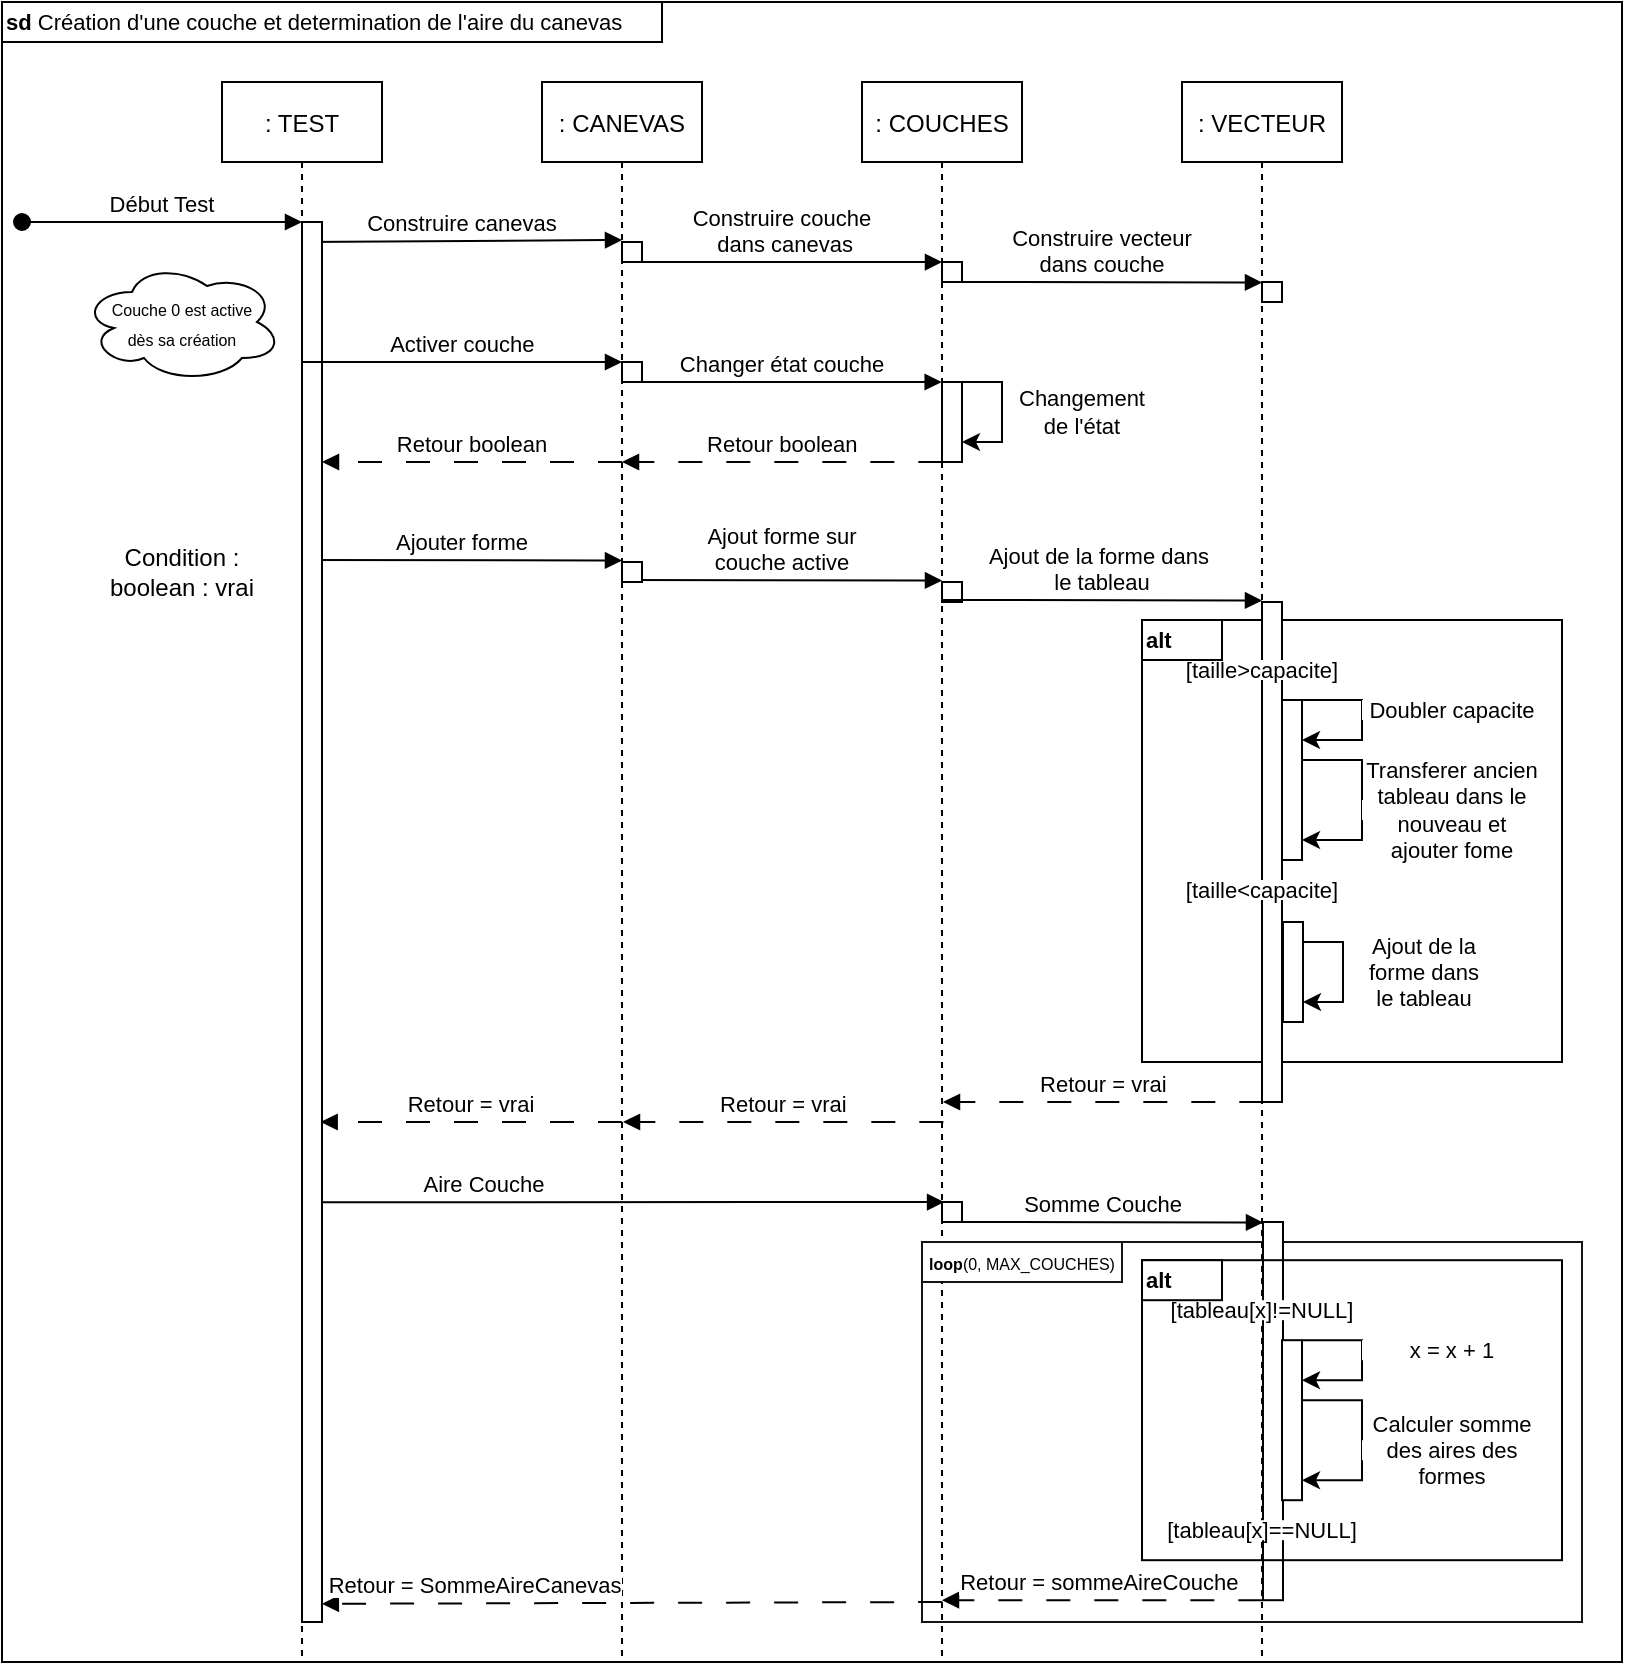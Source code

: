 <mxfile version="20.8.5" type="device"><diagram id="kgpKYQtTHZ0yAKxKKP6v" name="Page-1"><mxGraphModel dx="1434" dy="834" grid="1" gridSize="10" guides="1" tooltips="1" connect="1" arrows="1" fold="1" page="1" pageScale="1" pageWidth="850" pageHeight="1100" math="0" shadow="0"><root><mxCell id="0"/><mxCell id="1" parent="0"/><mxCell id="5-k-GWr2DbjX9DSFCBfH-135" value="" style="rounded=0;whiteSpace=wrap;html=1;strokeColor=default;fontSize=11;fillColor=default;" parent="1" vertex="1"><mxGeometry x="10" y="40" width="810" height="830" as="geometry"/></mxCell><mxCell id="5zcWWlz_MgeWmakYVV4n-6" value="" style="rounded=0;whiteSpace=wrap;html=1;strokeColor=#141414;fontSize=10;fillColor=default;" parent="1" vertex="1"><mxGeometry x="470" y="660" width="330" height="190" as="geometry"/></mxCell><mxCell id="5-k-GWr2DbjX9DSFCBfH-75" value="" style="rounded=0;whiteSpace=wrap;html=1;strokeColor=default;fontSize=11;fillColor=none;" parent="1" vertex="1"><mxGeometry x="580" y="349" width="210" height="221" as="geometry"/></mxCell><mxCell id="3nuBFxr9cyL0pnOWT2aG-1" value=": TEST" style="shape=umlLifeline;perimeter=lifelinePerimeter;container=1;collapsible=0;recursiveResize=0;rounded=0;shadow=0;strokeWidth=1;" parent="1" vertex="1"><mxGeometry x="120" y="80" width="80" height="790" as="geometry"/></mxCell><mxCell id="3nuBFxr9cyL0pnOWT2aG-3" value="Début Test" style="verticalAlign=bottom;startArrow=oval;endArrow=block;startSize=8;shadow=0;strokeWidth=1;" parent="3nuBFxr9cyL0pnOWT2aG-1" edge="1"><mxGeometry relative="1" as="geometry"><mxPoint x="-100" y="70" as="sourcePoint"/><mxPoint x="40" y="70" as="targetPoint"/><mxPoint as="offset"/></mxGeometry></mxCell><mxCell id="5-k-GWr2DbjX9DSFCBfH-43" value="Construire canevas" style="verticalAlign=bottom;startArrow=none;endArrow=block;startSize=8;shadow=0;strokeWidth=1;startFill=0;entryX=0.5;entryY=0.1;entryDx=0;entryDy=0;entryPerimeter=0;" parent="3nuBFxr9cyL0pnOWT2aG-1" target="3nuBFxr9cyL0pnOWT2aG-5" edge="1"><mxGeometry relative="1" as="geometry"><mxPoint x="40" y="80" as="sourcePoint"/><mxPoint x="200" y="83" as="targetPoint"/><mxPoint as="offset"/></mxGeometry></mxCell><mxCell id="5-k-GWr2DbjX9DSFCBfH-45" value="Ajouter forme" style="verticalAlign=bottom;startArrow=none;endArrow=block;startSize=8;shadow=0;strokeWidth=1;startFill=0;entryX=0.5;entryY=0.141;entryDx=0;entryDy=0;entryPerimeter=0;" parent="3nuBFxr9cyL0pnOWT2aG-1" edge="1"><mxGeometry relative="1" as="geometry"><mxPoint x="40" y="239" as="sourcePoint"/><mxPoint x="200" y="239.24" as="targetPoint"/><mxPoint as="offset"/></mxGeometry></mxCell><mxCell id="5-k-GWr2DbjX9DSFCBfH-85" value="Aire Couche" style="verticalAlign=bottom;startArrow=none;endArrow=block;startSize=8;shadow=0;strokeWidth=1;startFill=0;entryX=0.513;entryY=0.71;entryDx=0;entryDy=0;entryPerimeter=0;" parent="3nuBFxr9cyL0pnOWT2aG-1" edge="1"><mxGeometry x="-0.436" relative="1" as="geometry"><mxPoint x="40.5" y="560.1" as="sourcePoint"/><mxPoint x="361.04" y="560.0" as="targetPoint"/><mxPoint as="offset"/></mxGeometry></mxCell><mxCell id="2gWoKD_2inHsSf0Da7fa-3" value="" style="rounded=0;whiteSpace=wrap;html=1;strokeColor=default;fontSize=8;fillColor=default;" vertex="1" parent="3nuBFxr9cyL0pnOWT2aG-1"><mxGeometry x="40" y="70" width="10" height="700" as="geometry"/></mxCell><mxCell id="3nuBFxr9cyL0pnOWT2aG-5" value=": CANEVAS" style="shape=umlLifeline;perimeter=lifelinePerimeter;container=1;collapsible=0;recursiveResize=0;rounded=0;shadow=0;strokeWidth=1;" parent="1" vertex="1"><mxGeometry x="280" y="80" width="80" height="790" as="geometry"/></mxCell><mxCell id="5-k-GWr2DbjX9DSFCBfH-44" value="Construire couche&#10; dans canevas" style="verticalAlign=bottom;startArrow=none;endArrow=block;startSize=8;shadow=0;strokeWidth=1;startFill=0;entryX=0.5;entryY=0.114;entryDx=0;entryDy=0;entryPerimeter=0;" parent="3nuBFxr9cyL0pnOWT2aG-5" target="ul20wxOcDEgZmKE1kZEO-1" edge="1"><mxGeometry relative="1" as="geometry"><mxPoint x="40" y="90" as="sourcePoint"/><mxPoint x="180" y="90" as="targetPoint"/><mxPoint as="offset"/></mxGeometry></mxCell><mxCell id="5-k-GWr2DbjX9DSFCBfH-48" value="Ajout forme sur &#10;couche active" style="verticalAlign=bottom;startArrow=none;endArrow=block;startSize=8;shadow=0;strokeWidth=1;startFill=0;entryX=0.5;entryY=0.141;entryDx=0;entryDy=0;entryPerimeter=0;" parent="3nuBFxr9cyL0pnOWT2aG-5" edge="1"><mxGeometry relative="1" as="geometry"><mxPoint x="40" y="249" as="sourcePoint"/><mxPoint x="200" y="249.24" as="targetPoint"/><mxPoint as="offset"/></mxGeometry></mxCell><mxCell id="5-k-GWr2DbjX9DSFCBfH-77" value="Activer couche" style="verticalAlign=bottom;startArrow=none;endArrow=block;startSize=8;shadow=0;strokeWidth=1;startFill=0;entryX=0.498;entryY=0.125;entryDx=0;entryDy=0;entryPerimeter=0;" parent="3nuBFxr9cyL0pnOWT2aG-5" edge="1"><mxGeometry relative="1" as="geometry"><mxPoint x="-119.84" y="140.0" as="sourcePoint"/><mxPoint x="40.0" y="140.0" as="targetPoint"/><mxPoint as="offset"/></mxGeometry></mxCell><mxCell id="5-k-GWr2DbjX9DSFCBfH-78" value="Changer état couche" style="verticalAlign=bottom;startArrow=none;endArrow=block;startSize=8;shadow=0;strokeWidth=1;startFill=0;entryX=0.498;entryY=0.125;entryDx=0;entryDy=0;entryPerimeter=0;" parent="3nuBFxr9cyL0pnOWT2aG-5" edge="1"><mxGeometry relative="1" as="geometry"><mxPoint x="40" y="150.0" as="sourcePoint"/><mxPoint x="199.84" y="150.0" as="targetPoint"/><mxPoint as="offset"/></mxGeometry></mxCell><mxCell id="2gWoKD_2inHsSf0Da7fa-8" value="" style="rounded=0;whiteSpace=wrap;html=1;strokeColor=default;fontSize=8;fillColor=default;" vertex="1" parent="3nuBFxr9cyL0pnOWT2aG-5"><mxGeometry x="40" y="140" width="10" height="10" as="geometry"/></mxCell><mxCell id="2gWoKD_2inHsSf0Da7fa-9" value="" style="rounded=0;whiteSpace=wrap;html=1;strokeColor=default;fontSize=8;fillColor=default;" vertex="1" parent="3nuBFxr9cyL0pnOWT2aG-5"><mxGeometry x="40" y="240" width="10" height="10" as="geometry"/></mxCell><mxCell id="5-k-GWr2DbjX9DSFCBfH-80" value="Retour boolean" style="verticalAlign=bottom;startArrow=none;endArrow=block;startSize=8;shadow=0;strokeWidth=1;startFill=0;dashed=1;dashPattern=12 12;" parent="3nuBFxr9cyL0pnOWT2aG-5" edge="1"><mxGeometry x="-0.001" relative="1" as="geometry"><mxPoint x="40.0" y="190.0" as="sourcePoint"/><mxPoint x="-110" y="190" as="targetPoint"/><mxPoint as="offset"/></mxGeometry></mxCell><mxCell id="ul20wxOcDEgZmKE1kZEO-1" value=": COUCHES" style="shape=umlLifeline;perimeter=lifelinePerimeter;container=1;collapsible=0;recursiveResize=0;rounded=0;shadow=0;strokeWidth=1;" parent="1" vertex="1"><mxGeometry x="440" y="80" width="80" height="790" as="geometry"/></mxCell><mxCell id="5-k-GWr2DbjX9DSFCBfH-83" value="" style="rounded=0;whiteSpace=wrap;html=1;strokeColor=default;fontSize=11;fillColor=default;" parent="ul20wxOcDEgZmKE1kZEO-1" vertex="1"><mxGeometry x="40" y="150" width="10" height="40" as="geometry"/></mxCell><mxCell id="5-k-GWr2DbjX9DSFCBfH-46" value="Construire vecteur&#10;dans couche" style="verticalAlign=bottom;startArrow=none;endArrow=block;startSize=8;shadow=0;strokeWidth=1;startFill=0;entryX=0.5;entryY=0.141;entryDx=0;entryDy=0;entryPerimeter=0;" parent="ul20wxOcDEgZmKE1kZEO-1" edge="1"><mxGeometry relative="1" as="geometry"><mxPoint x="40" y="100" as="sourcePoint"/><mxPoint x="200" y="100.24" as="targetPoint"/><mxPoint as="offset"/></mxGeometry></mxCell><mxCell id="2gWoKD_2inHsSf0Da7fa-1" value="" style="rounded=0;whiteSpace=wrap;html=1;strokeColor=default;fontSize=8;fillColor=default;" vertex="1" parent="ul20wxOcDEgZmKE1kZEO-1"><mxGeometry x="40" y="90" width="10" height="10" as="geometry"/></mxCell><mxCell id="2gWoKD_2inHsSf0Da7fa-10" value="" style="rounded=0;whiteSpace=wrap;html=1;strokeColor=default;fontSize=8;fillColor=default;" vertex="1" parent="ul20wxOcDEgZmKE1kZEO-1"><mxGeometry x="40" y="250" width="10" height="10" as="geometry"/></mxCell><mxCell id="2gWoKD_2inHsSf0Da7fa-15" value="" style="rounded=0;whiteSpace=wrap;html=1;strokeColor=default;fontSize=8;fillColor=default;" vertex="1" parent="ul20wxOcDEgZmKE1kZEO-1"><mxGeometry x="40" y="560" width="10" height="10" as="geometry"/></mxCell><mxCell id="ul20wxOcDEgZmKE1kZEO-3" value=": VECTEUR" style="shape=umlLifeline;perimeter=lifelinePerimeter;container=1;collapsible=0;recursiveResize=0;rounded=0;shadow=0;strokeWidth=1;" parent="1" vertex="1"><mxGeometry x="600" y="80" width="80" height="790" as="geometry"/></mxCell><mxCell id="5-k-GWr2DbjX9DSFCBfH-74" value="" style="rounded=0;whiteSpace=wrap;html=1;strokeColor=default;fontSize=11;fillColor=default;" parent="ul20wxOcDEgZmKE1kZEO-3" vertex="1"><mxGeometry x="40" y="260" width="10" height="250" as="geometry"/></mxCell><mxCell id="5-k-GWr2DbjX9DSFCBfH-65" value="[taille&amp;lt;capacite]" style="text;html=1;strokeColor=none;fillColor=default;align=center;verticalAlign=middle;whiteSpace=wrap;rounded=0;fontSize=11;" parent="ul20wxOcDEgZmKE1kZEO-3" vertex="1"><mxGeometry y="399" width="80" height="10" as="geometry"/></mxCell><mxCell id="5-k-GWr2DbjX9DSFCBfH-67" value="[taille&amp;gt;capacite]" style="text;html=1;strokeColor=none;fillColor=default;align=center;verticalAlign=middle;whiteSpace=wrap;rounded=0;fontSize=11;" parent="ul20wxOcDEgZmKE1kZEO-3" vertex="1"><mxGeometry y="289" width="80" height="10" as="geometry"/></mxCell><mxCell id="5-k-GWr2DbjX9DSFCBfH-68" value="" style="rounded=0;whiteSpace=wrap;html=1;strokeColor=default;fontSize=11;fillColor=default;" parent="ul20wxOcDEgZmKE1kZEO-3" vertex="1"><mxGeometry x="50" y="309" width="10" height="80" as="geometry"/></mxCell><mxCell id="5-k-GWr2DbjX9DSFCBfH-88" value="" style="rounded=0;whiteSpace=wrap;html=1;strokeColor=default;fontSize=11;fillColor=default;" parent="ul20wxOcDEgZmKE1kZEO-3" vertex="1"><mxGeometry x="40.5" y="570" width="10" height="189.1" as="geometry"/></mxCell><mxCell id="2gWoKD_2inHsSf0Da7fa-14" value="" style="rounded=0;whiteSpace=wrap;html=1;strokeColor=default;fontSize=8;fillColor=default;" vertex="1" parent="ul20wxOcDEgZmKE1kZEO-3"><mxGeometry x="40" y="100" width="10" height="10" as="geometry"/></mxCell><mxCell id="5-k-GWr2DbjX9DSFCBfH-49" value="Ajout de la forme dans &#10;le tableau" style="verticalAlign=bottom;startArrow=none;endArrow=block;startSize=8;shadow=0;strokeWidth=1;startFill=0;entryX=0.5;entryY=0.141;entryDx=0;entryDy=0;entryPerimeter=0;" parent="1" edge="1"><mxGeometry relative="1" as="geometry"><mxPoint x="480" y="339" as="sourcePoint"/><mxPoint x="640" y="339.24" as="targetPoint"/><mxPoint as="offset"/></mxGeometry></mxCell><mxCell id="5-k-GWr2DbjX9DSFCBfH-53" value="&lt;font style=&quot;font-size: 8px;&quot;&gt;Couche 0 est active &lt;br&gt;dès sa création&lt;/font&gt;" style="ellipse;shape=cloud;whiteSpace=wrap;html=1;strokeColor=default;fillColor=default;" parent="1" vertex="1"><mxGeometry x="50" y="170" width="100" height="60" as="geometry"/></mxCell><mxCell id="5-k-GWr2DbjX9DSFCBfH-63" value="&lt;font style=&quot;font-size: 11px;&quot;&gt;&lt;b&gt;sd &lt;/b&gt;Création d'une couche et determination de l'aire du canevas&lt;/font&gt;" style="rounded=0;whiteSpace=wrap;html=1;strokeColor=default;fontSize=8;fillColor=default;align=left;" parent="1" vertex="1"><mxGeometry x="10" y="40" width="330" height="20" as="geometry"/></mxCell><mxCell id="5-k-GWr2DbjX9DSFCBfH-58" value="Retour = vrai" style="verticalAlign=bottom;startArrow=none;endArrow=block;startSize=8;shadow=0;strokeWidth=1;startFill=0;dashed=1;dashPattern=12 12;" parent="1" edge="1"><mxGeometry x="-0.001" relative="1" as="geometry"><mxPoint x="480.67" y="600" as="sourcePoint"/><mxPoint x="320.503" y="600" as="targetPoint"/><mxPoint as="offset"/></mxGeometry></mxCell><mxCell id="5-k-GWr2DbjX9DSFCBfH-69" value="" style="endArrow=classic;html=1;rounded=0;fontSize=11;entryX=1;entryY=0.25;entryDx=0;entryDy=0;" parent="1" target="5-k-GWr2DbjX9DSFCBfH-68" edge="1"><mxGeometry width="50" height="50" relative="1" as="geometry"><mxPoint x="660" y="389" as="sourcePoint"/><mxPoint x="660" y="409" as="targetPoint"/><Array as="points"><mxPoint x="690" y="389"/><mxPoint x="690" y="409"/></Array></mxGeometry></mxCell><mxCell id="5-k-GWr2DbjX9DSFCBfH-70" value="" style="endArrow=classic;html=1;rounded=0;fontSize=11;entryX=1;entryY=0.875;entryDx=0;entryDy=0;entryPerimeter=0;" parent="1" target="5-k-GWr2DbjX9DSFCBfH-68" edge="1"><mxGeometry width="50" height="50" relative="1" as="geometry"><mxPoint x="660" y="419" as="sourcePoint"/><mxPoint x="660" y="434" as="targetPoint"/><Array as="points"><mxPoint x="690" y="419"/><mxPoint x="690" y="459"/></Array></mxGeometry></mxCell><mxCell id="5-k-GWr2DbjX9DSFCBfH-71" value="Doubler capacite" style="text;html=1;align=center;verticalAlign=middle;whiteSpace=wrap;rounded=0;fontSize=11;fillColor=default;" parent="1" vertex="1"><mxGeometry x="690" y="389" width="90" height="10" as="geometry"/></mxCell><mxCell id="5-k-GWr2DbjX9DSFCBfH-72" value="Transferer ancien&lt;br&gt;tableau dans le nouveau et ajouter fome" style="text;html=1;align=center;verticalAlign=middle;whiteSpace=wrap;rounded=0;fontSize=11;fillColor=default;" parent="1" vertex="1"><mxGeometry x="690" y="439" width="90" height="10" as="geometry"/></mxCell><mxCell id="5-k-GWr2DbjX9DSFCBfH-73" value="Retour = vrai" style="verticalAlign=bottom;startArrow=none;endArrow=block;startSize=8;shadow=0;strokeWidth=1;startFill=0;dashed=1;dashPattern=12 12;" parent="1" edge="1"><mxGeometry x="-0.001" relative="1" as="geometry"><mxPoint x="640.67" y="590" as="sourcePoint"/><mxPoint x="480.503" y="590" as="targetPoint"/><mxPoint as="offset"/></mxGeometry></mxCell><mxCell id="5-k-GWr2DbjX9DSFCBfH-81" value="" style="endArrow=classic;html=1;rounded=0;fontSize=11;" parent="1" edge="1"><mxGeometry width="50" height="50" relative="1" as="geometry"><mxPoint x="490" y="230" as="sourcePoint"/><mxPoint x="490" y="260" as="targetPoint"/><Array as="points"><mxPoint x="510" y="230"/><mxPoint x="510" y="260"/></Array></mxGeometry></mxCell><mxCell id="5-k-GWr2DbjX9DSFCBfH-79" value="Retour boolean" style="verticalAlign=bottom;startArrow=none;endArrow=block;startSize=8;shadow=0;strokeWidth=1;startFill=0;dashed=1;dashPattern=12 12;" parent="1" edge="1"><mxGeometry x="-0.001" relative="1" as="geometry"><mxPoint x="480.17" y="270.0" as="sourcePoint"/><mxPoint x="320.003" y="270.0" as="targetPoint"/><mxPoint as="offset"/></mxGeometry></mxCell><mxCell id="5-k-GWr2DbjX9DSFCBfH-82" value="Changement&lt;br&gt;de l'état" style="text;html=1;strokeColor=none;fillColor=none;align=center;verticalAlign=middle;whiteSpace=wrap;rounded=0;fontSize=11;" parent="1" vertex="1"><mxGeometry x="520" y="230" width="60" height="30" as="geometry"/></mxCell><mxCell id="5-k-GWr2DbjX9DSFCBfH-84" value="&lt;b&gt;alt&lt;/b&gt;" style="rounded=0;whiteSpace=wrap;html=1;strokeColor=default;fontSize=11;fillColor=default;align=left;" parent="1" vertex="1"><mxGeometry x="580" y="349" width="40" height="20" as="geometry"/></mxCell><mxCell id="5-k-GWr2DbjX9DSFCBfH-87" value="Somme Couche" style="verticalAlign=bottom;startArrow=none;endArrow=block;startSize=8;shadow=0;strokeWidth=1;startFill=0;entryX=0.5;entryY=0.141;entryDx=0;entryDy=0;entryPerimeter=0;" parent="1" edge="1"><mxGeometry relative="1" as="geometry"><mxPoint x="480.5" y="650.0" as="sourcePoint"/><mxPoint x="640.5" y="650.24" as="targetPoint"/><mxPoint as="offset"/></mxGeometry></mxCell><mxCell id="5-k-GWr2DbjX9DSFCBfH-97" value="" style="rounded=0;whiteSpace=wrap;html=1;strokeColor=default;fontSize=11;fillColor=default;" parent="1" vertex="1"><mxGeometry x="650.5" y="500" width="10" height="50" as="geometry"/></mxCell><mxCell id="5-k-GWr2DbjX9DSFCBfH-98" value="" style="endArrow=classic;html=1;rounded=0;fontSize=11;" parent="1" edge="1"><mxGeometry width="50" height="50" relative="1" as="geometry"><mxPoint x="660.5" y="510" as="sourcePoint"/><mxPoint x="660.5" y="540" as="targetPoint"/><Array as="points"><mxPoint x="680.5" y="510"/><mxPoint x="680.5" y="540"/></Array></mxGeometry></mxCell><mxCell id="5-k-GWr2DbjX9DSFCBfH-99" value="Ajout de la forme dans le tableau" style="text;html=1;strokeColor=none;fillColor=none;align=center;verticalAlign=middle;whiteSpace=wrap;rounded=0;fontSize=11;" parent="1" vertex="1"><mxGeometry x="690.5" y="510" width="60" height="30" as="geometry"/></mxCell><mxCell id="5-k-GWr2DbjX9DSFCBfH-100" value="" style="rounded=0;whiteSpace=wrap;html=1;strokeColor=default;fontSize=11;fillColor=none;" parent="1" vertex="1"><mxGeometry x="580" y="669.1" width="210" height="150" as="geometry"/></mxCell><mxCell id="5-k-GWr2DbjX9DSFCBfH-101" value="[tableau[x]==NULL]" style="text;html=1;strokeColor=none;fillColor=default;align=center;verticalAlign=middle;whiteSpace=wrap;rounded=0;fontSize=11;" parent="1" vertex="1"><mxGeometry x="600" y="799.1" width="80" height="10" as="geometry"/></mxCell><mxCell id="5-k-GWr2DbjX9DSFCBfH-102" value="[tableau[x]!=NULL]" style="text;html=1;strokeColor=none;fillColor=default;align=center;verticalAlign=middle;whiteSpace=wrap;rounded=0;fontSize=11;" parent="1" vertex="1"><mxGeometry x="600" y="689.1" width="80" height="10" as="geometry"/></mxCell><mxCell id="5-k-GWr2DbjX9DSFCBfH-103" value="" style="rounded=0;whiteSpace=wrap;html=1;strokeColor=default;fontSize=11;fillColor=default;" parent="1" vertex="1"><mxGeometry x="650" y="709.1" width="10" height="80" as="geometry"/></mxCell><mxCell id="5-k-GWr2DbjX9DSFCBfH-104" value="" style="endArrow=classic;html=1;rounded=0;fontSize=11;entryX=1;entryY=0.25;entryDx=0;entryDy=0;" parent="1" target="5-k-GWr2DbjX9DSFCBfH-103" edge="1"><mxGeometry width="50" height="50" relative="1" as="geometry"><mxPoint x="660" y="709.1" as="sourcePoint"/><mxPoint x="660" y="729.1" as="targetPoint"/><Array as="points"><mxPoint x="690" y="709.1"/><mxPoint x="690" y="729.1"/></Array></mxGeometry></mxCell><mxCell id="5-k-GWr2DbjX9DSFCBfH-105" value="" style="endArrow=classic;html=1;rounded=0;fontSize=11;entryX=1;entryY=0.875;entryDx=0;entryDy=0;entryPerimeter=0;" parent="1" target="5-k-GWr2DbjX9DSFCBfH-103" edge="1"><mxGeometry width="50" height="50" relative="1" as="geometry"><mxPoint x="660" y="739.1" as="sourcePoint"/><mxPoint x="660" y="754.1" as="targetPoint"/><Array as="points"><mxPoint x="690" y="739.1"/><mxPoint x="690" y="779.1"/></Array></mxGeometry></mxCell><mxCell id="5-k-GWr2DbjX9DSFCBfH-106" value="x = x + 1" style="text;html=1;align=center;verticalAlign=middle;whiteSpace=wrap;rounded=0;fontSize=11;fillColor=default;" parent="1" vertex="1"><mxGeometry x="690" y="709.1" width="90" height="10" as="geometry"/></mxCell><mxCell id="5-k-GWr2DbjX9DSFCBfH-107" value="Calculer somme des aires des formes" style="text;html=1;align=center;verticalAlign=middle;whiteSpace=wrap;rounded=0;fontSize=11;fillColor=default;" parent="1" vertex="1"><mxGeometry x="690" y="759.1" width="90" height="10" as="geometry"/></mxCell><mxCell id="5-k-GWr2DbjX9DSFCBfH-108" value="&lt;b&gt;alt&lt;/b&gt;" style="rounded=0;whiteSpace=wrap;html=1;strokeColor=default;fontSize=11;fillColor=default;align=left;" parent="1" vertex="1"><mxGeometry x="580" y="669.1" width="40" height="20" as="geometry"/></mxCell><mxCell id="5-k-GWr2DbjX9DSFCBfH-134" value="Retour = sommeAireCouche " style="verticalAlign=bottom;startArrow=none;endArrow=block;startSize=8;shadow=0;strokeWidth=1;startFill=0;dashed=1;dashPattern=12 12;" parent="1" edge="1"><mxGeometry x="-0.001" relative="1" as="geometry"><mxPoint x="640.17" y="839.1" as="sourcePoint"/><mxPoint x="480" y="839.1" as="targetPoint"/><mxPoint as="offset"/></mxGeometry></mxCell><mxCell id="5zcWWlz_MgeWmakYVV4n-7" value="&lt;font style=&quot;font-size: 8px;&quot;&gt;&lt;b&gt;loop&lt;/b&gt;(0, MAX_COUCHES)&lt;/font&gt;" style="rounded=0;whiteSpace=wrap;html=1;strokeColor=#141414;fontSize=10;fillColor=default;" parent="1" vertex="1"><mxGeometry x="470" y="660" width="100" height="20" as="geometry"/></mxCell><mxCell id="2gWoKD_2inHsSf0Da7fa-2" value="" style="rounded=0;whiteSpace=wrap;html=1;strokeColor=default;fontSize=8;fillColor=default;" vertex="1" parent="1"><mxGeometry x="320" y="160" width="10" height="10" as="geometry"/></mxCell><mxCell id="2gWoKD_2inHsSf0Da7fa-13" value="Condition : &lt;br&gt;boolean : vrai" style="text;html=1;strokeColor=none;fillColor=none;align=center;verticalAlign=middle;whiteSpace=wrap;rounded=0;" vertex="1" parent="1"><mxGeometry x="30" y="310" width="140" height="30" as="geometry"/></mxCell><mxCell id="5-k-GWr2DbjX9DSFCBfH-59" value="Retour = vrai" style="verticalAlign=bottom;startArrow=none;endArrow=block;startSize=8;shadow=0;strokeWidth=1;startFill=0;dashed=1;dashPattern=12 12;" parent="1" edge="1"><mxGeometry x="-0.001" relative="1" as="geometry"><mxPoint x="320" y="600" as="sourcePoint"/><mxPoint x="169.33" y="600" as="targetPoint"/><mxPoint as="offset"/></mxGeometry></mxCell><mxCell id="5zcWWlz_MgeWmakYVV4n-1" value="Retour = SommeAireCanevas" style="verticalAlign=bottom;startArrow=none;endArrow=block;startSize=8;shadow=0;strokeWidth=1;startFill=0;dashed=1;dashPattern=12 12;" parent="1" edge="1"><mxGeometry x="0.505" relative="1" as="geometry"><mxPoint x="480.08" y="840" as="sourcePoint"/><mxPoint x="169.91" y="840.9" as="targetPoint"/><mxPoint as="offset"/></mxGeometry></mxCell></root></mxGraphModel></diagram></mxfile>
